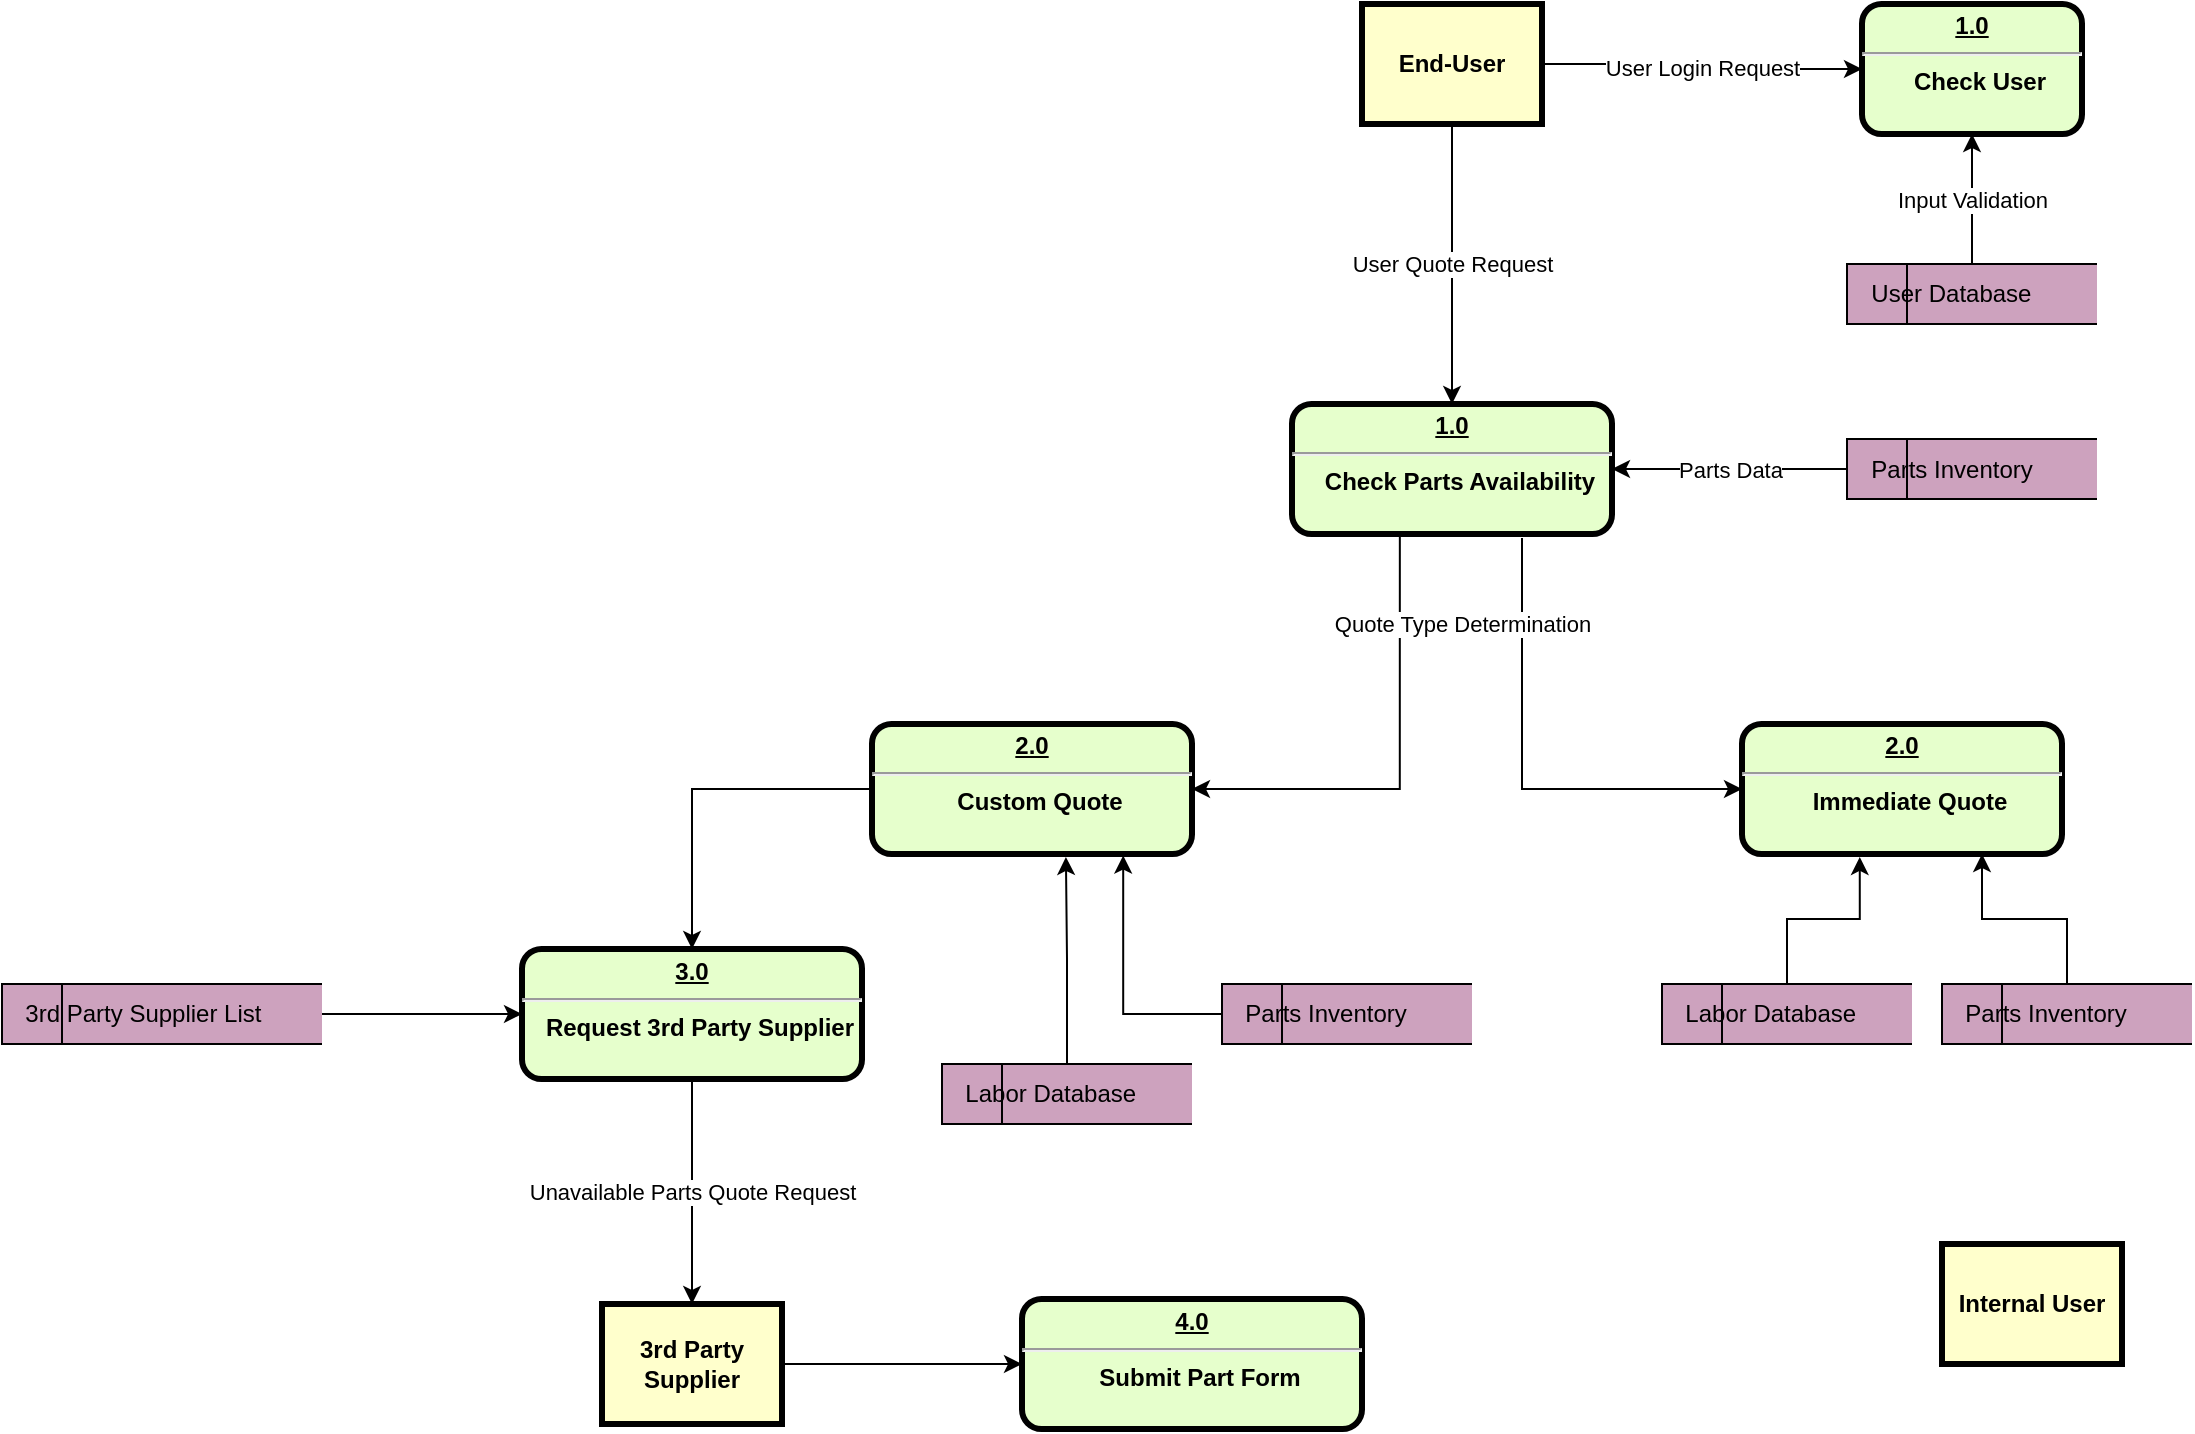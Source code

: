 <mxfile version="20.5.3" type="github">
  <diagram name="Page-1" id="c7558073-3199-34d8-9f00-42111426c3f3">
    <mxGraphModel dx="2684" dy="1032" grid="1" gridSize="10" guides="1" tooltips="1" connect="1" arrows="1" fold="1" page="1" pageScale="1" pageWidth="826" pageHeight="1169" background="none" math="0" shadow="0">
      <root>
        <mxCell id="0" />
        <mxCell id="1" parent="0" />
        <mxCell id="10" value="&lt;p style=&quot;margin: 0px; margin-top: 4px; text-align: center; text-decoration: underline;&quot;&gt;&lt;strong&gt;1.0&lt;/strong&gt;&lt;/p&gt;&lt;hr&gt;&lt;p style=&quot;margin: 0px; margin-left: 8px;&quot;&gt;Check User&lt;/p&gt;" style="verticalAlign=middle;align=center;overflow=fill;fontSize=12;fontFamily=Helvetica;html=1;rounded=1;fontStyle=1;strokeWidth=3;fillColor=#E6FFCC" parent="1" vertex="1">
          <mxGeometry x="590" y="90" width="110" height="65" as="geometry" />
        </mxCell>
        <mxCell id="rRo6whoKWek-YD1S4NNh-103" value="User Login Request" style="edgeStyle=orthogonalEdgeStyle;rounded=0;orthogonalLoop=1;jettySize=auto;html=1;" edge="1" parent="1" source="rRo6whoKWek-YD1S4NNh-96" target="10">
          <mxGeometry relative="1" as="geometry" />
        </mxCell>
        <mxCell id="rRo6whoKWek-YD1S4NNh-108" value="User Quote Request" style="edgeStyle=orthogonalEdgeStyle;rounded=0;orthogonalLoop=1;jettySize=auto;html=1;entryX=0.5;entryY=0;entryDx=0;entryDy=0;" edge="1" parent="1" source="rRo6whoKWek-YD1S4NNh-96" target="rRo6whoKWek-YD1S4NNh-107">
          <mxGeometry relative="1" as="geometry" />
        </mxCell>
        <mxCell id="rRo6whoKWek-YD1S4NNh-96" value="End-User" style="whiteSpace=wrap;align=center;verticalAlign=middle;fontStyle=1;strokeWidth=3;fillColor=#FFFFCC" vertex="1" parent="1">
          <mxGeometry x="340" y="90" width="90" height="60" as="geometry" />
        </mxCell>
        <mxCell id="rRo6whoKWek-YD1S4NNh-101" value="Internal User" style="whiteSpace=wrap;align=center;verticalAlign=middle;fontStyle=1;strokeWidth=3;fillColor=#FFFFCC" vertex="1" parent="1">
          <mxGeometry x="630" y="710" width="90" height="60" as="geometry" />
        </mxCell>
        <mxCell id="rRo6whoKWek-YD1S4NNh-132" style="edgeStyle=orthogonalEdgeStyle;rounded=0;orthogonalLoop=1;jettySize=auto;html=1;entryX=0;entryY=0.5;entryDx=0;entryDy=0;" edge="1" parent="1" source="rRo6whoKWek-YD1S4NNh-102" target="rRo6whoKWek-YD1S4NNh-128">
          <mxGeometry relative="1" as="geometry" />
        </mxCell>
        <mxCell id="rRo6whoKWek-YD1S4NNh-102" value="3rd Party Supplier" style="whiteSpace=wrap;align=center;verticalAlign=middle;fontStyle=1;strokeWidth=3;fillColor=#FFFFCC" vertex="1" parent="1">
          <mxGeometry x="-40" y="740" width="90" height="60" as="geometry" />
        </mxCell>
        <mxCell id="rRo6whoKWek-YD1S4NNh-106" value="Input Validation" style="edgeStyle=orthogonalEdgeStyle;rounded=0;orthogonalLoop=1;jettySize=auto;html=1;entryX=0.5;entryY=1;entryDx=0;entryDy=0;" edge="1" parent="1" source="rRo6whoKWek-YD1S4NNh-104" target="10">
          <mxGeometry relative="1" as="geometry" />
        </mxCell>
        <mxCell id="rRo6whoKWek-YD1S4NNh-104" value="&lt;span style=&quot;white-space: pre;&quot;&gt;	&lt;/span&gt;&amp;nbsp;User Database" style="html=1;dashed=0;whitespace=wrap;shape=mxgraph.dfd.dataStoreID;align=left;spacingLeft=3;points=[[0,0],[0.5,0],[1,0],[0,0.5],[1,0.5],[0,1],[0.5,1],[1,1]];fillColor=#CDA2BE;" vertex="1" parent="1">
          <mxGeometry x="582.5" y="220" width="125" height="30" as="geometry" />
        </mxCell>
        <mxCell id="rRo6whoKWek-YD1S4NNh-115" style="edgeStyle=orthogonalEdgeStyle;rounded=0;orthogonalLoop=1;jettySize=auto;html=1;" edge="1" parent="1" target="rRo6whoKWek-YD1S4NNh-113">
          <mxGeometry relative="1" as="geometry">
            <mxPoint x="420" y="360" as="sourcePoint" />
            <Array as="points">
              <mxPoint x="420" y="357" />
              <mxPoint x="420" y="483" />
            </Array>
          </mxGeometry>
        </mxCell>
        <mxCell id="rRo6whoKWek-YD1S4NNh-116" value="Quote Type Determination" style="edgeStyle=orthogonalEdgeStyle;rounded=0;orthogonalLoop=1;jettySize=auto;html=1;entryX=1;entryY=0.5;entryDx=0;entryDy=0;exitX=0.337;exitY=1.015;exitDx=0;exitDy=0;exitPerimeter=0;" edge="1" parent="1" source="rRo6whoKWek-YD1S4NNh-107" target="rRo6whoKWek-YD1S4NNh-114">
          <mxGeometry x="-0.618" y="31" relative="1" as="geometry">
            <mxPoint as="offset" />
          </mxGeometry>
        </mxCell>
        <mxCell id="rRo6whoKWek-YD1S4NNh-107" value="&lt;p style=&quot;margin: 0px; margin-top: 4px; text-align: center; text-decoration: underline;&quot;&gt;&lt;strong&gt;1.0&lt;/strong&gt;&lt;/p&gt;&lt;hr&gt;&lt;p style=&quot;margin: 0px; margin-left: 8px;&quot;&gt;Check Parts Availability&lt;/p&gt;" style="verticalAlign=middle;align=center;overflow=fill;fontSize=12;fontFamily=Helvetica;html=1;rounded=1;fontStyle=1;strokeWidth=3;fillColor=#E6FFCC" vertex="1" parent="1">
          <mxGeometry x="305" y="290" width="160" height="65" as="geometry" />
        </mxCell>
        <mxCell id="rRo6whoKWek-YD1S4NNh-110" value="Parts Data" style="edgeStyle=orthogonalEdgeStyle;rounded=0;orthogonalLoop=1;jettySize=auto;html=1;entryX=1;entryY=0.5;entryDx=0;entryDy=0;" edge="1" parent="1" source="rRo6whoKWek-YD1S4NNh-109" target="rRo6whoKWek-YD1S4NNh-107">
          <mxGeometry relative="1" as="geometry" />
        </mxCell>
        <mxCell id="rRo6whoKWek-YD1S4NNh-109" value="&lt;span style=&quot;white-space: pre;&quot;&gt;	&lt;/span&gt;&amp;nbsp;Parts Inventory" style="html=1;dashed=0;whitespace=wrap;shape=mxgraph.dfd.dataStoreID;align=left;spacingLeft=3;points=[[0,0],[0.5,0],[1,0],[0,0.5],[1,0.5],[0,1],[0.5,1],[1,1]];fillColor=#CDA2BE;" vertex="1" parent="1">
          <mxGeometry x="582.5" y="307.5" width="125" height="30" as="geometry" />
        </mxCell>
        <mxCell id="rRo6whoKWek-YD1S4NNh-113" value="&lt;p style=&quot;margin: 0px; margin-top: 4px; text-align: center; text-decoration: underline;&quot;&gt;&lt;strong&gt;2.0&lt;/strong&gt;&lt;/p&gt;&lt;hr&gt;&lt;p style=&quot;margin: 0px; margin-left: 8px;&quot;&gt;Immediate Quote&lt;/p&gt;" style="verticalAlign=middle;align=center;overflow=fill;fontSize=12;fontFamily=Helvetica;html=1;rounded=1;fontStyle=1;strokeWidth=3;fillColor=#E6FFCC" vertex="1" parent="1">
          <mxGeometry x="530" y="450" width="160" height="65" as="geometry" />
        </mxCell>
        <mxCell id="rRo6whoKWek-YD1S4NNh-124" style="edgeStyle=orthogonalEdgeStyle;rounded=0;orthogonalLoop=1;jettySize=auto;html=1;entryX=0.5;entryY=0;entryDx=0;entryDy=0;" edge="1" parent="1" source="rRo6whoKWek-YD1S4NNh-114" target="rRo6whoKWek-YD1S4NNh-123">
          <mxGeometry relative="1" as="geometry" />
        </mxCell>
        <mxCell id="rRo6whoKWek-YD1S4NNh-114" value="&lt;p style=&quot;margin: 0px; margin-top: 4px; text-align: center; text-decoration: underline;&quot;&gt;&lt;strong&gt;2.0&lt;/strong&gt;&lt;/p&gt;&lt;hr&gt;&lt;p style=&quot;margin: 0px; margin-left: 8px;&quot;&gt;Custom Quote&lt;/p&gt;" style="verticalAlign=middle;align=center;overflow=fill;fontSize=12;fontFamily=Helvetica;html=1;rounded=1;fontStyle=1;strokeWidth=3;fillColor=#E6FFCC" vertex="1" parent="1">
          <mxGeometry x="95" y="450" width="160" height="65" as="geometry" />
        </mxCell>
        <mxCell id="rRo6whoKWek-YD1S4NNh-118" style="edgeStyle=orthogonalEdgeStyle;rounded=0;orthogonalLoop=1;jettySize=auto;html=1;entryX=0.75;entryY=1;entryDx=0;entryDy=0;" edge="1" parent="1" source="rRo6whoKWek-YD1S4NNh-117" target="rRo6whoKWek-YD1S4NNh-113">
          <mxGeometry relative="1" as="geometry" />
        </mxCell>
        <mxCell id="rRo6whoKWek-YD1S4NNh-117" value="&lt;span style=&quot;white-space: pre;&quot;&gt;	&lt;/span&gt;&amp;nbsp;Parts Inventory" style="html=1;dashed=0;whitespace=wrap;shape=mxgraph.dfd.dataStoreID;align=left;spacingLeft=3;points=[[0,0],[0.5,0],[1,0],[0,0.5],[1,0.5],[0,1],[0.5,1],[1,1]];fillColor=#CDA2BE;" vertex="1" parent="1">
          <mxGeometry x="630" y="580" width="125" height="30" as="geometry" />
        </mxCell>
        <mxCell id="rRo6whoKWek-YD1S4NNh-120" style="edgeStyle=orthogonalEdgeStyle;rounded=0;orthogonalLoop=1;jettySize=auto;html=1;entryX=0.368;entryY=1.023;entryDx=0;entryDy=0;entryPerimeter=0;" edge="1" parent="1" source="rRo6whoKWek-YD1S4NNh-119" target="rRo6whoKWek-YD1S4NNh-113">
          <mxGeometry relative="1" as="geometry" />
        </mxCell>
        <mxCell id="rRo6whoKWek-YD1S4NNh-119" value="&lt;span style=&quot;white-space: pre;&quot;&gt;	&lt;/span&gt;&amp;nbsp;Labor Database" style="html=1;dashed=0;whitespace=wrap;shape=mxgraph.dfd.dataStoreID;align=left;spacingLeft=3;points=[[0,0],[0.5,0],[1,0],[0,0.5],[1,0.5],[0,1],[0.5,1],[1,1]];fillColor=#CDA2BE;" vertex="1" parent="1">
          <mxGeometry x="490" y="580" width="125" height="30" as="geometry" />
        </mxCell>
        <mxCell id="rRo6whoKWek-YD1S4NNh-122" style="edgeStyle=orthogonalEdgeStyle;rounded=0;orthogonalLoop=1;jettySize=auto;html=1;entryX=0.606;entryY=1.023;entryDx=0;entryDy=0;entryPerimeter=0;" edge="1" parent="1" source="rRo6whoKWek-YD1S4NNh-121" target="rRo6whoKWek-YD1S4NNh-114">
          <mxGeometry relative="1" as="geometry" />
        </mxCell>
        <mxCell id="rRo6whoKWek-YD1S4NNh-121" value="&lt;span style=&quot;white-space: pre;&quot;&gt;	&lt;/span&gt;&amp;nbsp;Labor Database" style="html=1;dashed=0;whitespace=wrap;shape=mxgraph.dfd.dataStoreID;align=left;spacingLeft=3;points=[[0,0],[0.5,0],[1,0],[0,0.5],[1,0.5],[0,1],[0.5,1],[1,1]];fillColor=#CDA2BE;" vertex="1" parent="1">
          <mxGeometry x="130" y="620" width="125" height="30" as="geometry" />
        </mxCell>
        <mxCell id="rRo6whoKWek-YD1S4NNh-127" value="Unavailable Parts Quote Request" style="edgeStyle=orthogonalEdgeStyle;rounded=0;orthogonalLoop=1;jettySize=auto;html=1;" edge="1" parent="1" source="rRo6whoKWek-YD1S4NNh-123" target="rRo6whoKWek-YD1S4NNh-102">
          <mxGeometry relative="1" as="geometry" />
        </mxCell>
        <mxCell id="rRo6whoKWek-YD1S4NNh-123" value="&lt;p style=&quot;margin: 0px; margin-top: 4px; text-align: center; text-decoration: underline;&quot;&gt;&lt;strong&gt;3.0&lt;/strong&gt;&lt;/p&gt;&lt;hr&gt;&lt;p style=&quot;margin: 0px; margin-left: 8px;&quot;&gt;Request 3rd Party Supplier&lt;/p&gt;" style="verticalAlign=middle;align=center;overflow=fill;fontSize=12;fontFamily=Helvetica;html=1;rounded=1;fontStyle=1;strokeWidth=3;fillColor=#E6FFCC" vertex="1" parent="1">
          <mxGeometry x="-80" y="562.5" width="170" height="65" as="geometry" />
        </mxCell>
        <mxCell id="rRo6whoKWek-YD1S4NNh-126" style="edgeStyle=orthogonalEdgeStyle;rounded=0;orthogonalLoop=1;jettySize=auto;html=1;entryX=0;entryY=0.5;entryDx=0;entryDy=0;" edge="1" parent="1" source="rRo6whoKWek-YD1S4NNh-125" target="rRo6whoKWek-YD1S4NNh-123">
          <mxGeometry relative="1" as="geometry" />
        </mxCell>
        <mxCell id="rRo6whoKWek-YD1S4NNh-125" value="&lt;span style=&quot;white-space: pre;&quot;&gt;	&lt;/span&gt;&amp;nbsp;3rd Party Supplier List" style="html=1;dashed=0;whitespace=wrap;shape=mxgraph.dfd.dataStoreID;align=left;spacingLeft=3;points=[[0,0],[0.5,0],[1,0],[0,0.5],[1,0.5],[0,1],[0.5,1],[1,1]];fillColor=#CDA2BE;" vertex="1" parent="1">
          <mxGeometry x="-340" y="580" width="160" height="30" as="geometry" />
        </mxCell>
        <mxCell id="rRo6whoKWek-YD1S4NNh-128" value="&lt;p style=&quot;margin: 0px; margin-top: 4px; text-align: center; text-decoration: underline;&quot;&gt;&lt;strong&gt;4.0&lt;/strong&gt;&lt;/p&gt;&lt;hr&gt;&lt;p style=&quot;margin: 0px; margin-left: 8px;&quot;&gt;Submit Part Form&lt;/p&gt;" style="verticalAlign=middle;align=center;overflow=fill;fontSize=12;fontFamily=Helvetica;html=1;rounded=1;fontStyle=1;strokeWidth=3;fillColor=#E6FFCC" vertex="1" parent="1">
          <mxGeometry x="170" y="737.5" width="170" height="65" as="geometry" />
        </mxCell>
        <mxCell id="rRo6whoKWek-YD1S4NNh-130" style="edgeStyle=orthogonalEdgeStyle;rounded=0;orthogonalLoop=1;jettySize=auto;html=1;entryX=0.785;entryY=1.012;entryDx=0;entryDy=0;entryPerimeter=0;" edge="1" parent="1" source="rRo6whoKWek-YD1S4NNh-129" target="rRo6whoKWek-YD1S4NNh-114">
          <mxGeometry relative="1" as="geometry" />
        </mxCell>
        <mxCell id="rRo6whoKWek-YD1S4NNh-129" value="&lt;span style=&quot;white-space: pre;&quot;&gt;	&lt;/span&gt;&amp;nbsp;Parts Inventory" style="html=1;dashed=0;whitespace=wrap;shape=mxgraph.dfd.dataStoreID;align=left;spacingLeft=3;points=[[0,0],[0.5,0],[1,0],[0,0.5],[1,0.5],[0,1],[0.5,1],[1,1]];fillColor=#CDA2BE;" vertex="1" parent="1">
          <mxGeometry x="270" y="580" width="125" height="30" as="geometry" />
        </mxCell>
      </root>
    </mxGraphModel>
  </diagram>
</mxfile>
